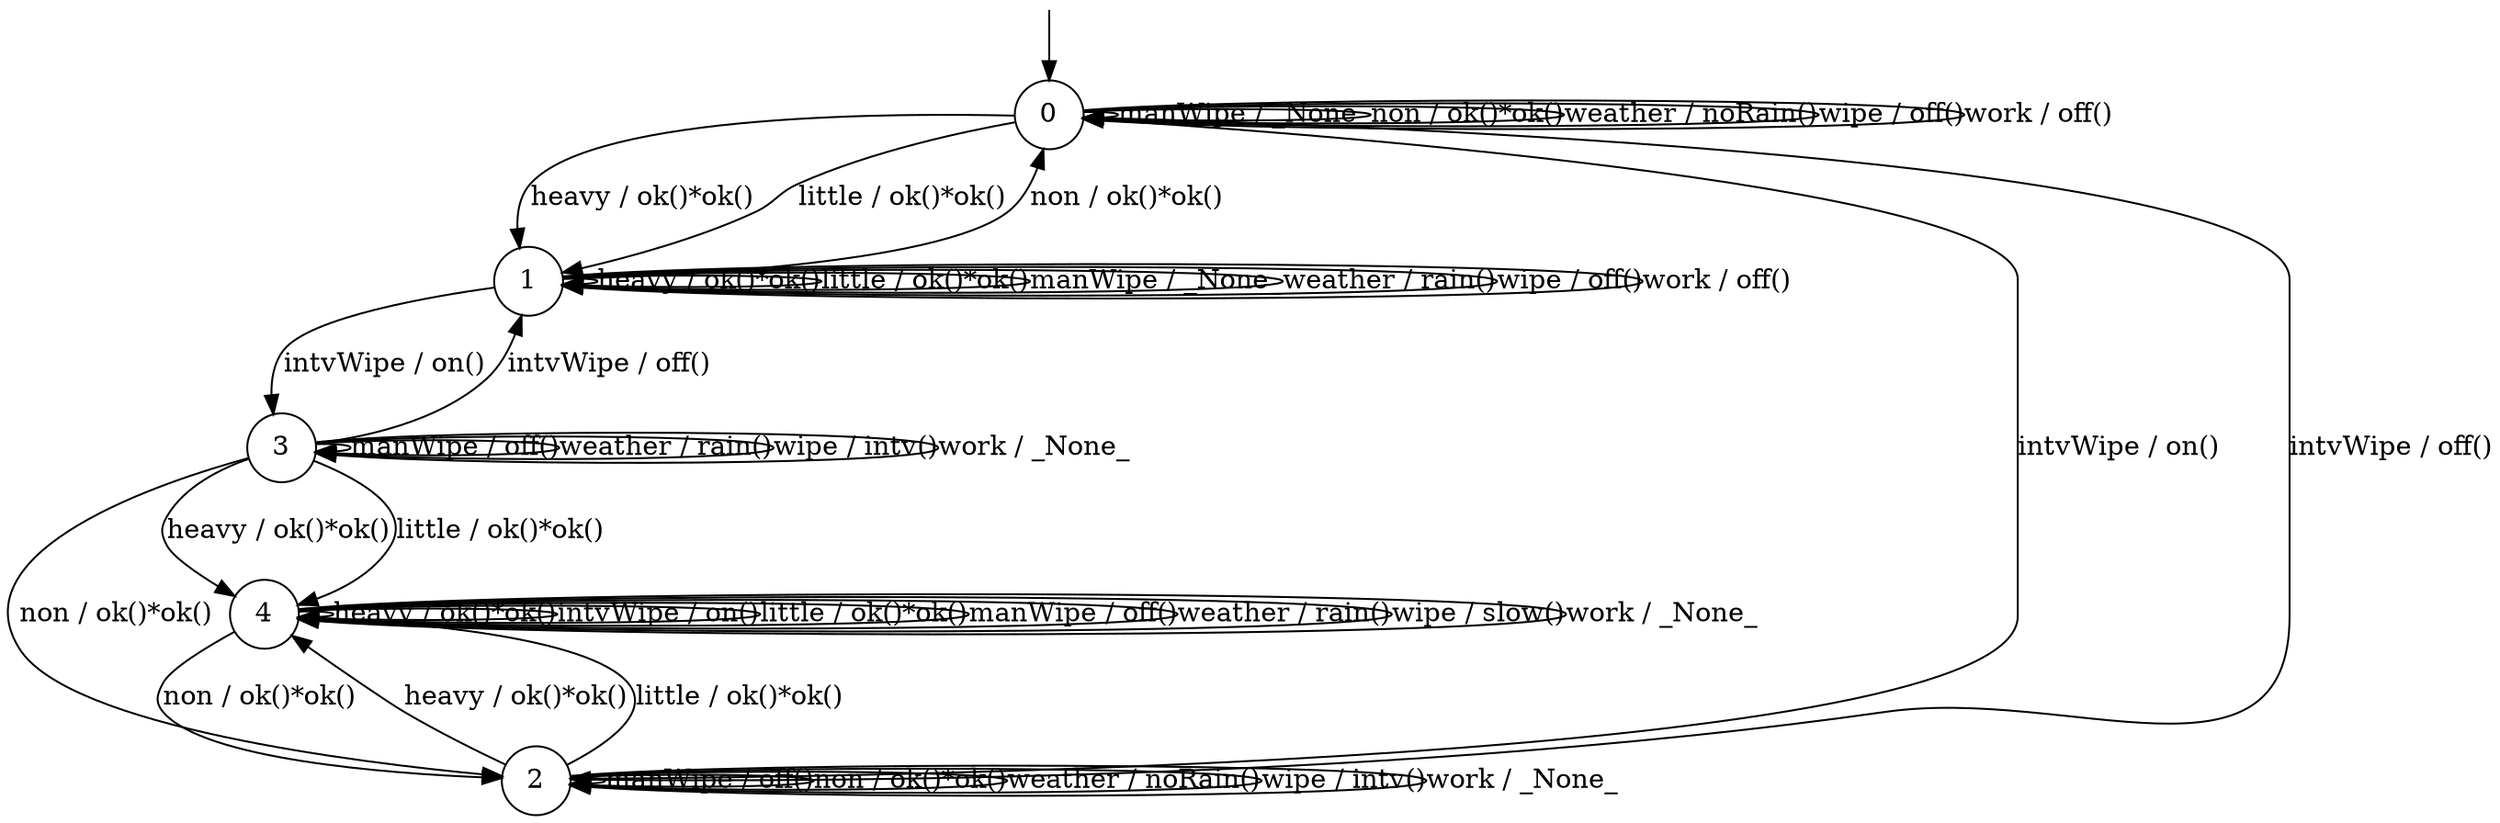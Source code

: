 digraph g {

	s0 [shape="circle" label="0"];
	s1 [shape="circle" label="1"];
	s2 [shape="circle" label="2"];
	s3 [shape="circle" label="3"];
	s4 [shape="circle" label="4"];
	s0 -> s1 [label="heavy / ok()*ok()"];
	s0 -> s2 [label="intvWipe / on()"];
	s0 -> s1 [label="little / ok()*ok()"];
	s0 -> s0 [label="manWipe / _None_"];
	s0 -> s0 [label="non / ok()*ok()"];
	s0 -> s0 [label="weather / noRain()"];
	s0 -> s0 [label="wipe / off()"];
	s0 -> s0 [label="work / off()"];
	s1 -> s1 [label="heavy / ok()*ok()"];
	s1 -> s3 [label="intvWipe / on()"];
	s1 -> s1 [label="little / ok()*ok()"];
	s1 -> s1 [label="manWipe / _None_"];
	s1 -> s0 [label="non / ok()*ok()"];
	s1 -> s1 [label="weather / rain()"];
	s1 -> s1 [label="wipe / off()"];
	s1 -> s1 [label="work / off()"];
	s2 -> s4 [label="heavy / ok()*ok()"];
	s2 -> s0 [label="intvWipe / off()"];
	s2 -> s4 [label="little / ok()*ok()"];
	s2 -> s2 [label="manWipe / off()"];
	s2 -> s2 [label="non / ok()*ok()"];
	s2 -> s2 [label="weather / noRain()"];
	s2 -> s2 [label="wipe / intv()"];
	s2 -> s2 [label="work / _None_"];
	s3 -> s4 [label="heavy / ok()*ok()"];
	s3 -> s1 [label="intvWipe / off()"];
	s3 -> s4 [label="little / ok()*ok()"];
	s3 -> s3 [label="manWipe / off()"];
	s3 -> s2 [label="non / ok()*ok()"];
	s3 -> s3 [label="weather / rain()"];
	s3 -> s3 [label="wipe / intv()"];
	s3 -> s3 [label="work / _None_"];
	s4 -> s4 [label="heavy / ok()*ok()"];
	s4 -> s4 [label="intvWipe / on()"];
	s4 -> s4 [label="little / ok()*ok()"];
	s4 -> s4 [label="manWipe / off()"];
	s4 -> s2 [label="non / ok()*ok()"];
	s4 -> s4 [label="weather / rain()"];
	s4 -> s4 [label="wipe / slow()"];
	s4 -> s4 [label="work / _None_"];

__start0 [label="" shape="none" width="0" height="0"];
__start0 -> s0;

}
